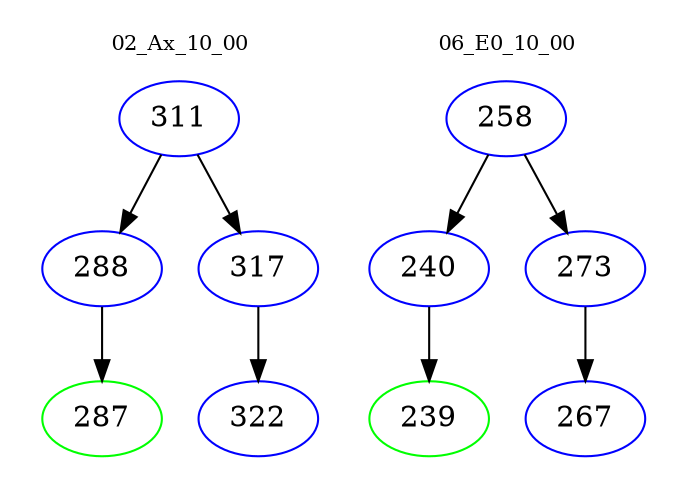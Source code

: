 digraph{
subgraph cluster_0 {
color = white
label = "02_Ax_10_00";
fontsize=10;
T0_311 [label="311", color="blue"]
T0_311 -> T0_288 [color="black"]
T0_288 [label="288", color="blue"]
T0_288 -> T0_287 [color="black"]
T0_287 [label="287", color="green"]
T0_311 -> T0_317 [color="black"]
T0_317 [label="317", color="blue"]
T0_317 -> T0_322 [color="black"]
T0_322 [label="322", color="blue"]
}
subgraph cluster_1 {
color = white
label = "06_E0_10_00";
fontsize=10;
T1_258 [label="258", color="blue"]
T1_258 -> T1_240 [color="black"]
T1_240 [label="240", color="blue"]
T1_240 -> T1_239 [color="black"]
T1_239 [label="239", color="green"]
T1_258 -> T1_273 [color="black"]
T1_273 [label="273", color="blue"]
T1_273 -> T1_267 [color="black"]
T1_267 [label="267", color="blue"]
}
}
